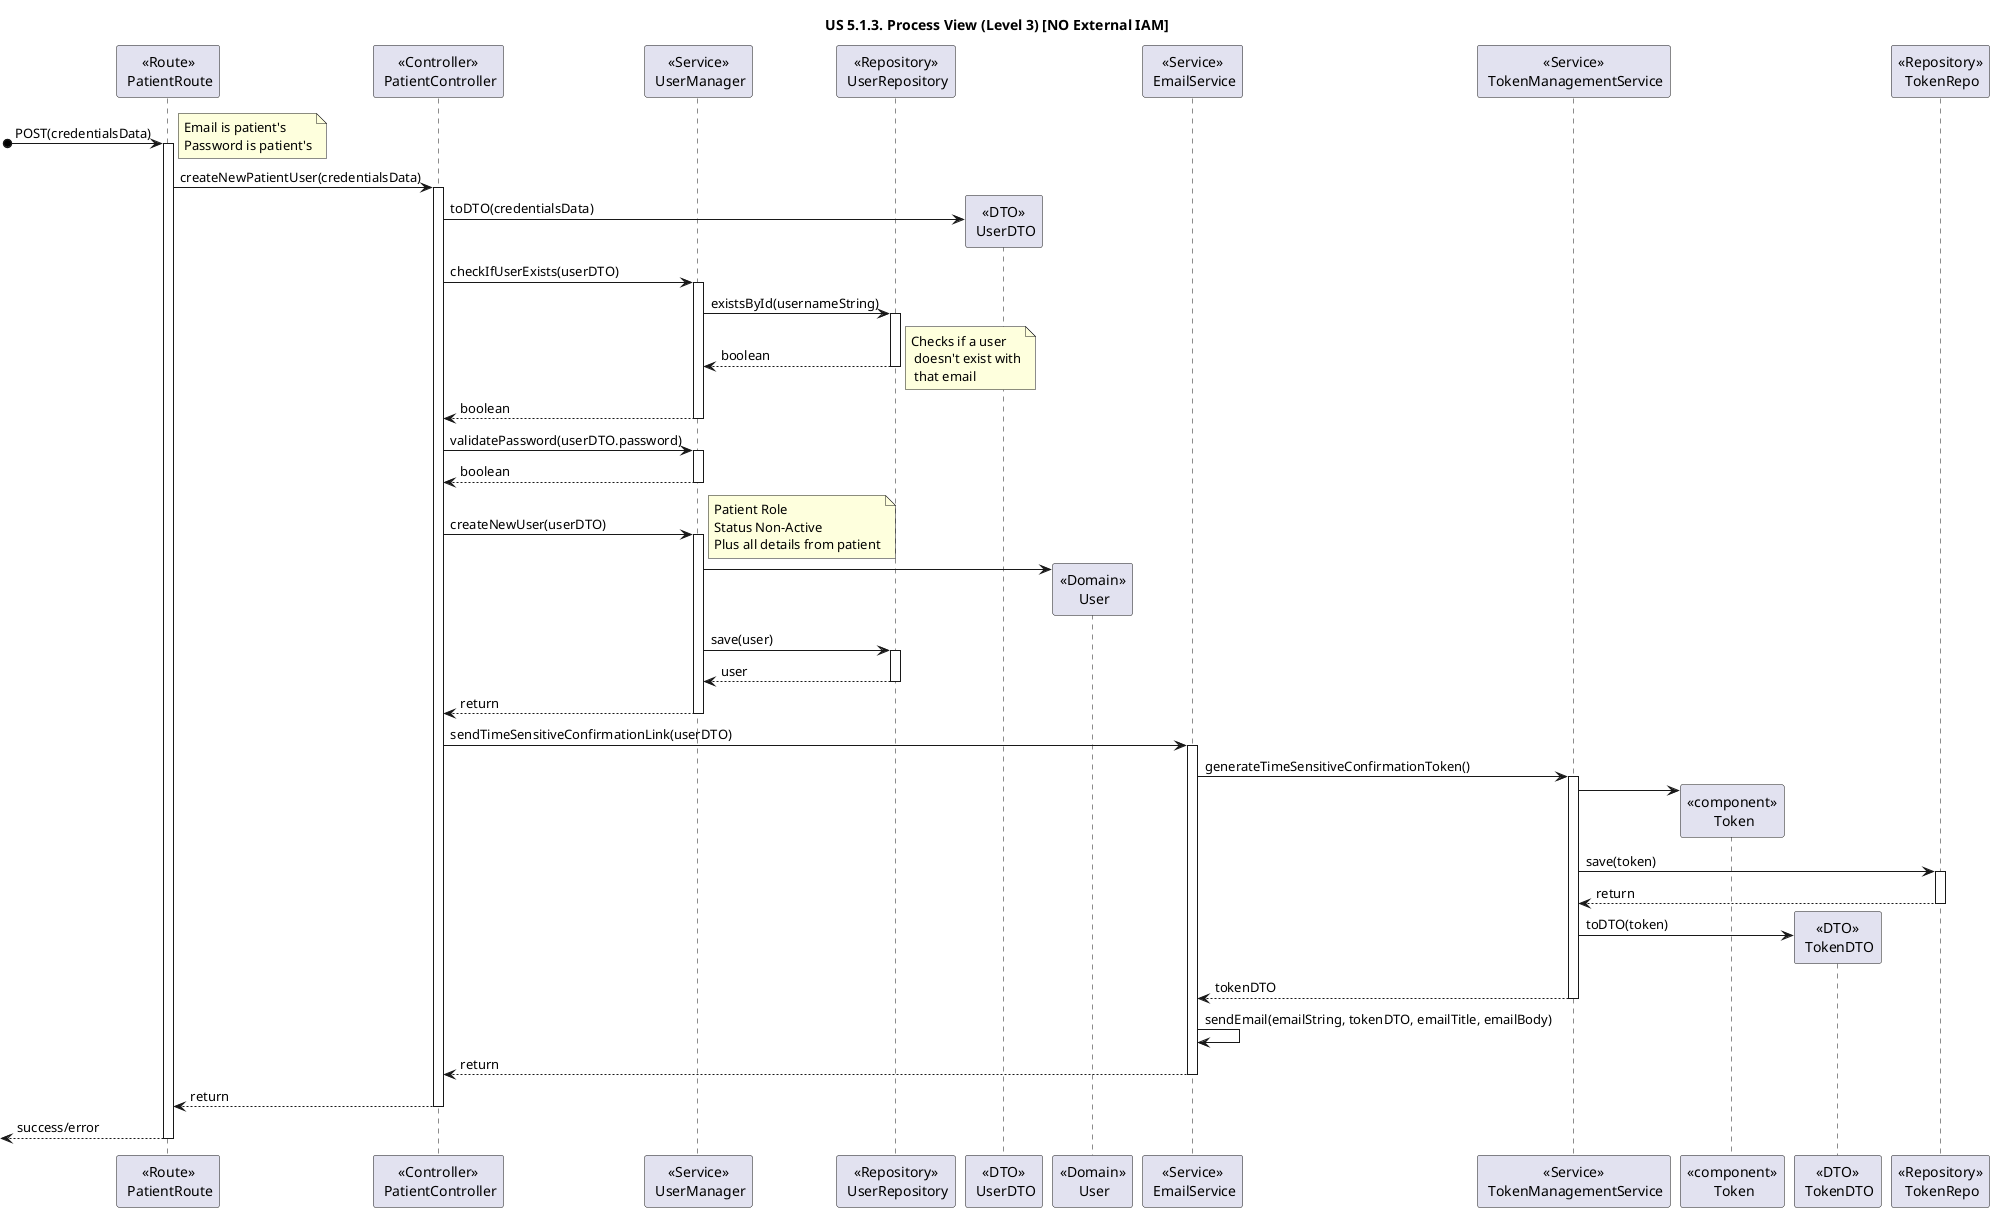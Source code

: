 @startuml
title "US 5.1.3. Process View (Level 3) [NO External IAM]"

participant "<<Route>>\n PatientRoute" as ROUTE
participant "<<Controller>>\n PatientController" as CONTROL

participant "<<Service>>\n UserManager" as AUTHServ
participant "<<Repository>>\n UserRepository" as AUTHRepo
participant "<<DTO>>\n UserDTO" as UserDTO
participant "<<Domain>>\n User" as USER
participant "<<Service>>\n EmailService" as EMAILServ
participant "<<Service>>\n TokenManagementService" as TOKENServ
participant "<<component>>\n Token" as TOKEN
participant "<<DTO>>\n TokenDTO" as TOKENDTO
participant "<<Repository>>\n TokenRepo" as TOKENRepo

[o-> ROUTE : POST(credentialsData)
note right : Email is patient's\nPassword is patient's

Activate ROUTE

ROUTE -> CONTROL : createNewPatientUser(credentialsData)

Activate CONTROL

CONTROL -> UserDTO** : toDTO(credentialsData)
CONTROL -> AUTHServ : checkIfUserExists(userDTO)
Activate AUTHServ

AUTHServ -> AUTHRepo : existsById(usernameString)
Activate AUTHRepo

AUTHRepo --> AUTHServ : boolean
note right : Checks if a user\n doesn't exist with\n that email
Deactivate AUTHRepo

AUTHServ --> CONTROL : boolean
Deactivate AUTHServ

CONTROL -> AUTHServ : validatePassword(userDTO.password)
activate AUTHServ 
AUTHServ --> CONTROL : boolean
deactivate AUTHServ

CONTROL -> AUTHServ : createNewUser(userDTO)
Activate AUTHServ
note right : Patient Role\nStatus Non-Active\nPlus all details from patient

AUTHServ -> USER**
AUTHServ -> AUTHRepo : save(user)
Activate AUTHRepo

AUTHRepo --> AUTHServ : user
Deactivate AUTHRepo

AUTHServ --> CONTROL : return
Deactivate 

CONTROL -> EMAILServ : sendTimeSensitiveConfirmationLink(userDTO)
Activate EMAILServ

EMAILServ -> TOKENServ : generateTimeSensitiveConfirmationToken()
activate TOKENServ

TOKENServ -> TOKEN **

TOKENServ -> TOKENRepo : save(token)
activate TOKENRepo

TOKENRepo --> TOKENServ : return
deactivate TOKENRepo

TOKENServ -> TOKENDTO ** : toDTO(token)

TOKENServ --> EMAILServ : tokenDTO
deactivate TOKENServ

EMAILServ -> EMAILServ : sendEmail(emailString, tokenDTO, emailTitle, emailBody)

EMAILServ --> CONTROL : return
deactivate EMAILServ

CONTROL --> ROUTE : return
deactivate CONTROL

<-- ROUTE : success/error

Deactivate ROUTE

@enduml
